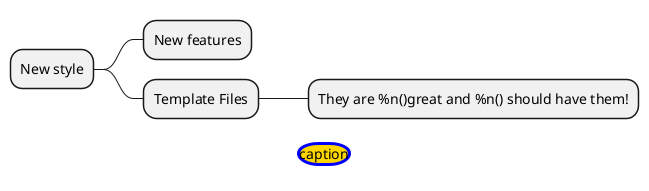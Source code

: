 {
  "sha1": "lsuixtcuwcbreu2kgylwe6wyjh4e56m",
  "insertion": {
    "when": "2024-06-03T18:59:34.523Z",
    "user": "plantuml@gmail.com"
  }
}
@startmindmap


<style>
caption {
    Padding 1
    Margin 15
    HorizontalAlignment left
    LineColor blue
    LineThickness 3.0
    BackgroundColor gold
    RoundCorner 40
}
</style>


* New style
** New features
** Template Files
*** They are %n()great and %n() should have them!

caption caption

@endmindmap

